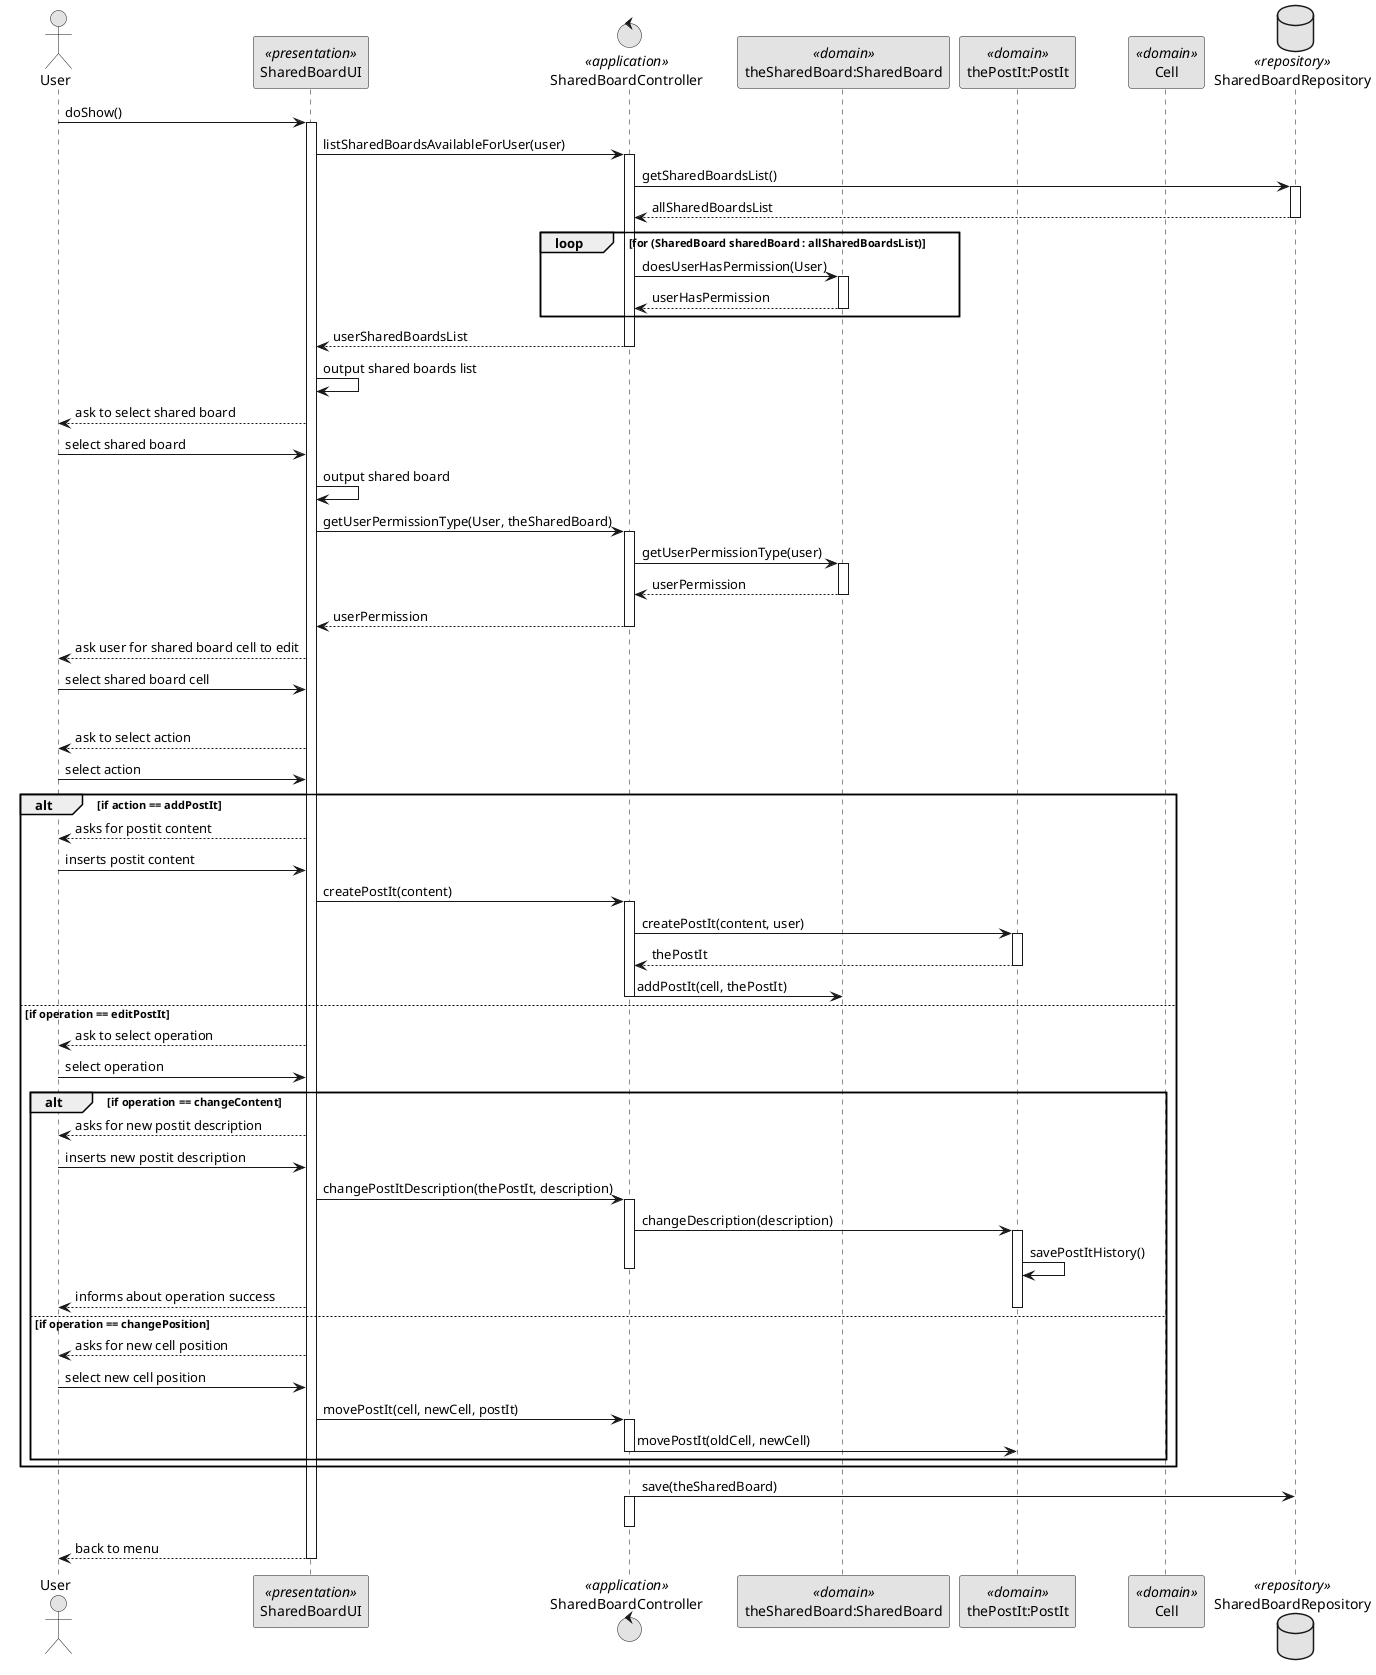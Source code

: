 @startuml
'http://plantuml.com/skinparam.html
skinparam monochrome true
skinparam packageStyle rect
skinparam defaultFontName FG Virgil
skinparam shadowing false

actor User as Actor
participant SharedBoardUI as UI <<presentation>>
control SharedBoardController as Controller <<application>>
participant "theSharedBoard:SharedBoard" as SharedBoard <<domain>>
participant "thePostIt:PostIt" as PostIt <<domain>>
participant "Cell" as Cell <<domain>>
database SharedBoardRepository as Repository <<repository>>

Actor -> UI: doShow()
activate UI
    UI -> Controller: listSharedBoardsAvailableForUser(user)

    activate Controller
        Controller -> Repository: getSharedBoardsList()
        activate Repository
            Repository --> Controller: allSharedBoardsList
        deactivate Repository

        loop for (SharedBoard sharedBoard : allSharedBoardsList)
            Controller -> SharedBoard: doesUserHasPermission(User)
            activate SharedBoard
                SharedBoard --> Controller: userHasPermission
            deactivate SharedBoard
        end
            Controller --> UI: userSharedBoardsList
    deactivate Controller

    UI -> UI: output shared boards list

    UI --> Actor: ask to select shared board
    Actor -> UI: select shared board


    UI -> UI: output shared board

    UI -> Controller: getUserPermissionType(User, theSharedBoard)
    activate Controller
        Controller -> SharedBoard : getUserPermissionType(user)
        activate SharedBoard
            SharedBoard --> Controller : userPermission
        deactivate SharedBoard
        Controller --> UI : userPermission
    deactivate Controller

    UI --> Actor: ask user for shared board cell to edit
    Actor -> UI: select shared board cell

    alt if userPermission == WRITE
        UI-->Actor: ask to select action
        ''1. add post it
        ''2. edit post it
        Actor -> UI: select action

        alt if action == addPostIt
           UI-->Actor: asks for postit content
           Actor -> UI: inserts postit content
           UI -> Controller: createPostIt(content)
           activate Controller
               Controller -> PostIt: createPostIt(content, user)
               activate PostIt
                   PostIt --> Controller: thePostIt
               deactivate PostIt
               Controller -> SharedBoard : addPostIt(cell, thePostIt)
           deactivate Controller
        else if operation == editPostIt
            UI-->Actor: ask to select operation
            ''1. change content
            ''2. change position
            Actor -> UI: select operation
            alt if operation == changeContent
                UI-->Actor: asks for new postit description
                '' assuming descripition is the content
                Actor -> UI: inserts new postit description
                UI -> Controller: changePostItDescription(thePostIt, description)
                activate Controller
                   Controller -> PostIt: changeDescription(description)
                   activate PostIt
                        PostIt -> PostIt: savePostItHistory()
                deactivate Controller
                UI-->Actor: informs about operation success
                deactivate PostIt
            else if operation == changePosition
                UI-->Actor: asks for new cell position
                Actor -> UI: select new cell position
                UI->Controller: movePostIt(cell, newCell, postIt)
                activate Controller
                    Controller -> PostIt : movePostIt(oldCell, newCell)
                deactivate Controller
        end
    end

    Controller->Repository:save(theSharedBoard)
    activate Controller
    deactivate Controller

     UI-->Actor: back to menu
deactivate UI
@enduml